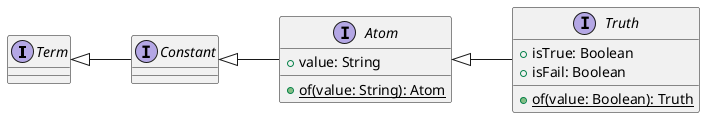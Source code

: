 @startuml
left to right direction
skinparam shadowing false

interface Term
interface Constant
interface Atom {
  + value: String
  + {static} of(value: String): Atom
}
interface Truth {
  + isTrue: Boolean
  + isFail: Boolean
  + {static} of(value: Boolean): Truth
}

Term <|-down- Constant

Constant <|-down- Atom

Atom <|-down- Truth

@enduml